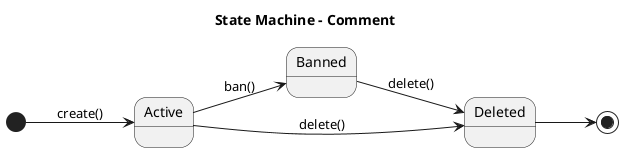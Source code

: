 @startuml
title State Machine - Comment
left to right direction


[*] --> Active : create()

Active --> Banned : ban()
Active --> Deleted : delete()

Banned --> Deleted : delete()

Deleted --> [*]

@enduml